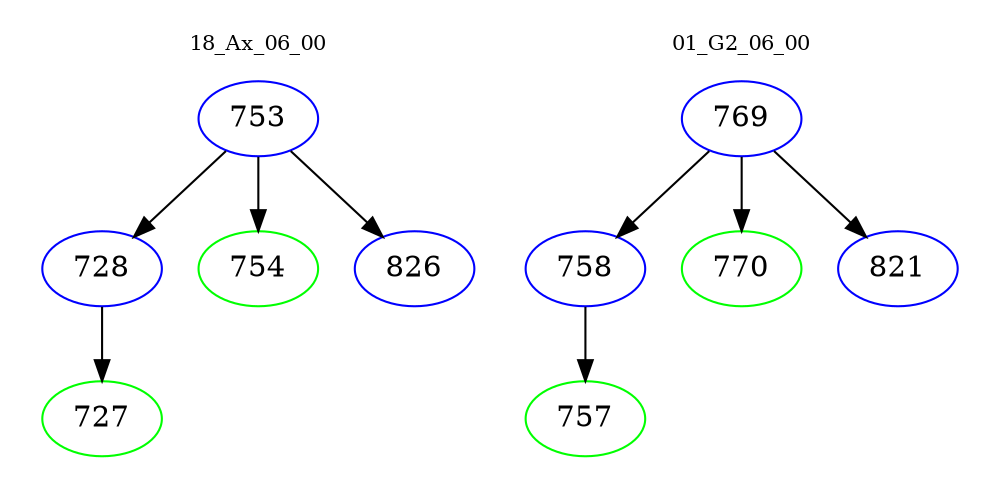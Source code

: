 digraph{
subgraph cluster_0 {
color = white
label = "18_Ax_06_00";
fontsize=10;
T0_753 [label="753", color="blue"]
T0_753 -> T0_728 [color="black"]
T0_728 [label="728", color="blue"]
T0_728 -> T0_727 [color="black"]
T0_727 [label="727", color="green"]
T0_753 -> T0_754 [color="black"]
T0_754 [label="754", color="green"]
T0_753 -> T0_826 [color="black"]
T0_826 [label="826", color="blue"]
}
subgraph cluster_1 {
color = white
label = "01_G2_06_00";
fontsize=10;
T1_769 [label="769", color="blue"]
T1_769 -> T1_758 [color="black"]
T1_758 [label="758", color="blue"]
T1_758 -> T1_757 [color="black"]
T1_757 [label="757", color="green"]
T1_769 -> T1_770 [color="black"]
T1_770 [label="770", color="green"]
T1_769 -> T1_821 [color="black"]
T1_821 [label="821", color="blue"]
}
}
